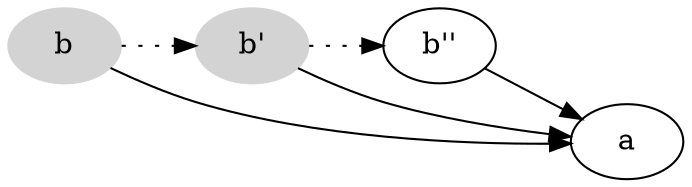 digraph G {
 rankdir=LR
 b->"b'"[style=dotted];
 "b'"->"b''"[style=dotted];
 "b'"->a;
 b->a;
 "b''"->a;
 "b''"[group=g1]
 b [style=filled,color="lightgray",group=g1];
 "b'" [style=filled,color="lightgray",group=g1];
}
